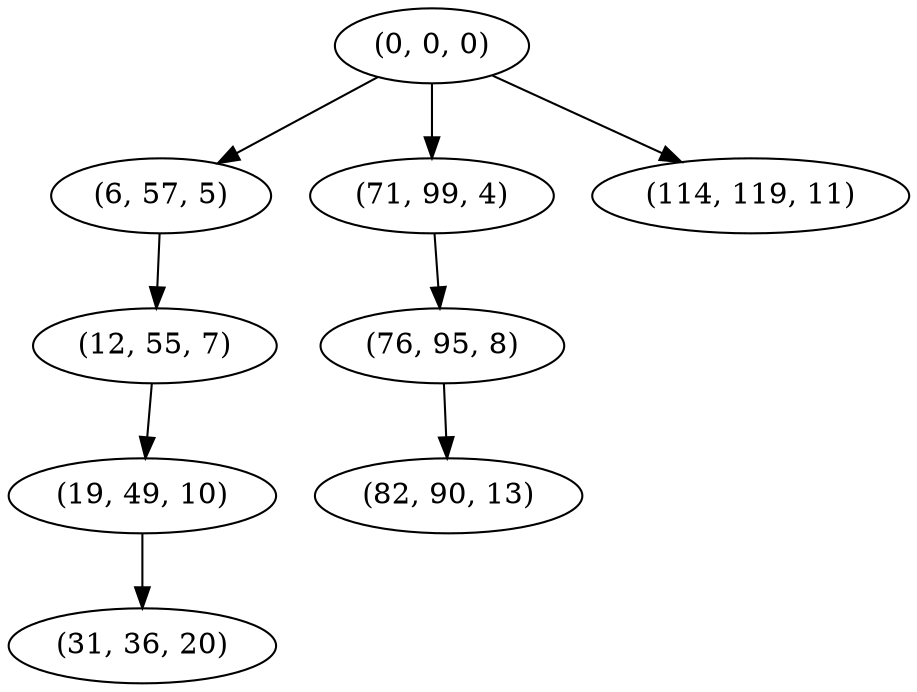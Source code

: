 digraph tree {
    "(0, 0, 0)";
    "(6, 57, 5)";
    "(12, 55, 7)";
    "(19, 49, 10)";
    "(31, 36, 20)";
    "(71, 99, 4)";
    "(76, 95, 8)";
    "(82, 90, 13)";
    "(114, 119, 11)";
    "(0, 0, 0)" -> "(6, 57, 5)";
    "(0, 0, 0)" -> "(71, 99, 4)";
    "(0, 0, 0)" -> "(114, 119, 11)";
    "(6, 57, 5)" -> "(12, 55, 7)";
    "(12, 55, 7)" -> "(19, 49, 10)";
    "(19, 49, 10)" -> "(31, 36, 20)";
    "(71, 99, 4)" -> "(76, 95, 8)";
    "(76, 95, 8)" -> "(82, 90, 13)";
}
